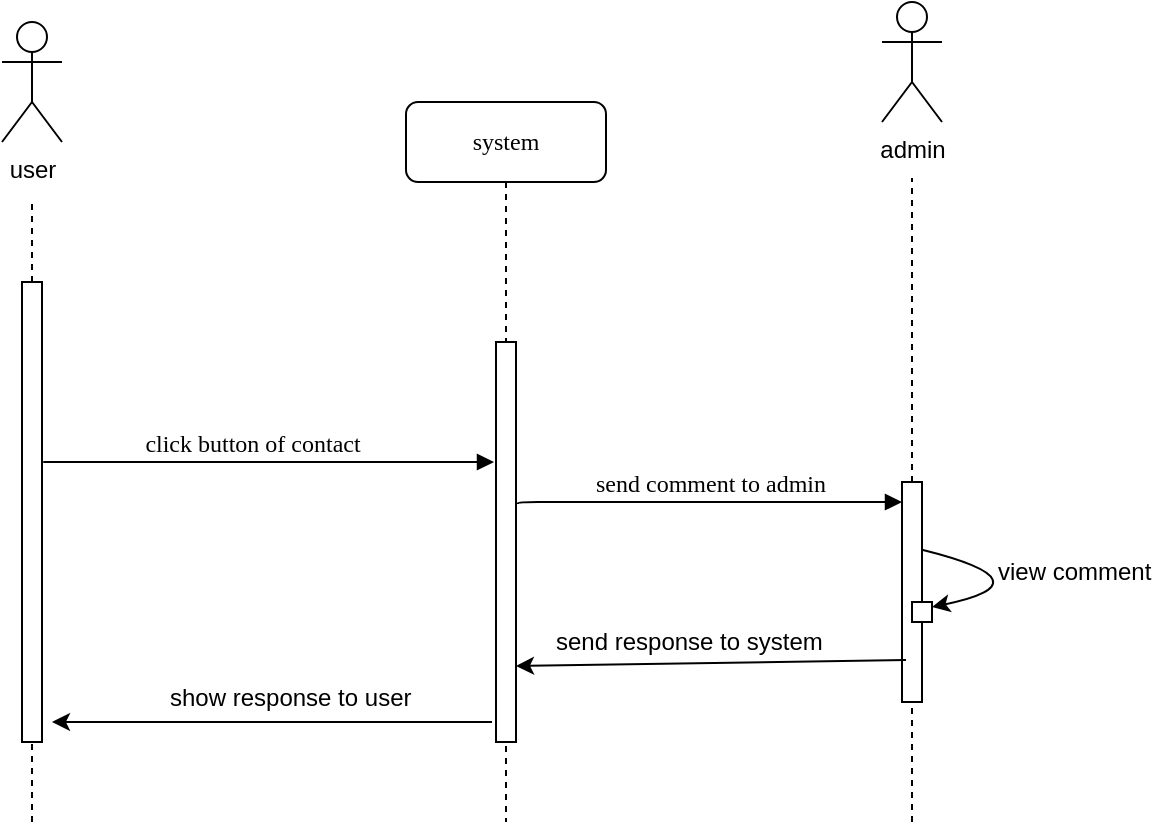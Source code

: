 <mxfile version="10.6.7" type="github"><diagram id="-CSnE69mioAJJ4sMIZVF" name="Page-1"><mxGraphModel dx="1250" dy="508" grid="1" gridSize="10" guides="1" tooltips="1" connect="1" arrows="1" fold="1" page="1" pageScale="1" pageWidth="850" pageHeight="1100" math="0" shadow="0"><root><mxCell id="0"/><mxCell id="1" parent="0"/><mxCell id="EZQeT7vIFTFaM2VvkzqS-1" value="system" style="shape=umlLifeline;perimeter=lifelinePerimeter;whiteSpace=wrap;html=1;container=1;collapsible=0;recursiveResize=0;outlineConnect=0;rounded=1;shadow=0;comic=0;labelBackgroundColor=none;strokeColor=#000000;strokeWidth=1;fillColor=#FFFFFF;fontFamily=Verdana;fontSize=12;fontColor=#000000;align=center;" parent="1" vertex="1"><mxGeometry x="337" y="80" width="100" height="360" as="geometry"/></mxCell><mxCell id="EZQeT7vIFTFaM2VvkzqS-2" value="" style="html=1;points=[];perimeter=orthogonalPerimeter;rounded=0;shadow=0;comic=0;labelBackgroundColor=none;strokeColor=#000000;strokeWidth=1;fillColor=#FFFFFF;fontFamily=Verdana;fontSize=12;fontColor=#000000;align=center;" parent="EZQeT7vIFTFaM2VvkzqS-1" vertex="1"><mxGeometry x="45" y="120" width="10" height="200" as="geometry"/></mxCell><mxCell id="EZQeT7vIFTFaM2VvkzqS-3" value="admin" style="shape=umlActor;verticalLabelPosition=bottom;labelBackgroundColor=#ffffff;verticalAlign=top;html=1;outlineConnect=0;" parent="1" vertex="1"><mxGeometry x="575" y="30" width="30" height="60" as="geometry"/></mxCell><mxCell id="EZQeT7vIFTFaM2VvkzqS-4" value="user" style="shape=umlActor;verticalLabelPosition=bottom;labelBackgroundColor=#ffffff;verticalAlign=top;html=1;outlineConnect=0;" parent="1" vertex="1"><mxGeometry x="135" y="40" width="30" height="60" as="geometry"/></mxCell><mxCell id="EZQeT7vIFTFaM2VvkzqS-5" value="" style="endArrow=none;dashed=1;html=1;" parent="1" source="EZQeT7vIFTFaM2VvkzqS-6" edge="1"><mxGeometry width="50" height="50" relative="1" as="geometry"><mxPoint x="150" y="681" as="sourcePoint"/><mxPoint x="150" y="130" as="targetPoint"/></mxGeometry></mxCell><mxCell id="EZQeT7vIFTFaM2VvkzqS-6" value="" style="html=1;points=[];perimeter=orthogonalPerimeter;rounded=0;shadow=0;comic=0;labelBackgroundColor=none;strokeColor=#000000;strokeWidth=1;fillColor=#FFFFFF;fontFamily=Verdana;fontSize=12;fontColor=#000000;align=center;" parent="1" vertex="1"><mxGeometry x="145" y="170" width="10" height="230" as="geometry"/></mxCell><mxCell id="EZQeT7vIFTFaM2VvkzqS-7" value="" style="endArrow=none;dashed=1;html=1;" parent="1" target="EZQeT7vIFTFaM2VvkzqS-6" edge="1"><mxGeometry width="50" height="50" relative="1" as="geometry"><mxPoint x="150" y="440" as="sourcePoint"/><mxPoint x="150" y="130" as="targetPoint"/></mxGeometry></mxCell><mxCell id="EZQeT7vIFTFaM2VvkzqS-8" value="click button of contact" style="html=1;verticalAlign=bottom;endArrow=block;labelBackgroundColor=none;fontFamily=Verdana;fontSize=12;edgeStyle=elbowEdgeStyle;elbow=vertical;" parent="1" edge="1"><mxGeometry x="-0.717" relative="1" as="geometry"><mxPoint x="316" y="260" as="sourcePoint"/><Array as="points"><mxPoint x="151" y="260"/></Array><mxPoint x="381" y="260" as="targetPoint"/><mxPoint as="offset"/></mxGeometry></mxCell><mxCell id="EZQeT7vIFTFaM2VvkzqS-9" value="send comment to admin" style="html=1;verticalAlign=bottom;endArrow=block;labelBackgroundColor=none;fontFamily=Verdana;fontSize=12;edgeStyle=elbowEdgeStyle;elbow=vertical;exitX=1.1;exitY=0.405;exitDx=0;exitDy=0;exitPerimeter=0;" parent="1" source="EZQeT7vIFTFaM2VvkzqS-2" edge="1"><mxGeometry relative="1" as="geometry"><mxPoint x="455" y="280" as="sourcePoint"/><Array as="points"><mxPoint x="460" y="280"/></Array><mxPoint x="585" y="280" as="targetPoint"/></mxGeometry></mxCell><mxCell id="EZQeT7vIFTFaM2VvkzqS-10" value="send response to system" style="text;html=1;resizable=0;points=[];autosize=1;align=left;verticalAlign=top;spacingTop=-4;" parent="1" vertex="1"><mxGeometry x="410" y="340" width="150" height="20" as="geometry"/></mxCell><mxCell id="EZQeT7vIFTFaM2VvkzqS-11" value="show response to user" style="text;html=1;resizable=0;points=[];autosize=1;align=left;verticalAlign=top;spacingTop=-4;" parent="1" vertex="1"><mxGeometry x="217" y="368" width="130" height="20" as="geometry"/></mxCell><mxCell id="EZQeT7vIFTFaM2VvkzqS-12" value="" style="endArrow=none;dashed=1;html=1;" parent="1" source="EZQeT7vIFTFaM2VvkzqS-15" edge="1"><mxGeometry width="50" height="50" relative="1" as="geometry"><mxPoint x="590" y="440" as="sourcePoint"/><mxPoint x="590" y="118" as="targetPoint"/></mxGeometry></mxCell><mxCell id="EZQeT7vIFTFaM2VvkzqS-15" value="" style="html=1;points=[];perimeter=orthogonalPerimeter;rounded=0;shadow=0;comic=0;labelBackgroundColor=none;strokeColor=#000000;strokeWidth=1;fillColor=#FFFFFF;fontFamily=Verdana;fontSize=12;fontColor=#000000;align=center;" parent="1" vertex="1"><mxGeometry x="585" y="270" width="10" height="110" as="geometry"/></mxCell><mxCell id="EZQeT7vIFTFaM2VvkzqS-16" value="" style="endArrow=none;dashed=1;html=1;" parent="1" target="EZQeT7vIFTFaM2VvkzqS-15" edge="1"><mxGeometry width="50" height="50" relative="1" as="geometry"><mxPoint x="590" y="440" as="sourcePoint"/><mxPoint x="590" y="118" as="targetPoint"/></mxGeometry></mxCell><mxCell id="EZQeT7vIFTFaM2VvkzqS-17" value="" style="whiteSpace=wrap;html=1;aspect=fixed;" parent="1" vertex="1"><mxGeometry x="590" y="330" width="10" height="10" as="geometry"/></mxCell><mxCell id="EZQeT7vIFTFaM2VvkzqS-18" value="" style="curved=1;endArrow=classic;html=1;entryX=1;entryY=0.25;entryDx=0;entryDy=0;exitX=1;exitY=0.308;exitDx=0;exitDy=0;exitPerimeter=0;" parent="1" source="EZQeT7vIFTFaM2VvkzqS-15" target="EZQeT7vIFTFaM2VvkzqS-17" edge="1"><mxGeometry width="50" height="50" relative="1" as="geometry"><mxPoint x="600" y="310" as="sourcePoint"/><mxPoint x="660" y="340" as="targetPoint"/><Array as="points"><mxPoint x="660" y="320"/></Array></mxGeometry></mxCell><mxCell id="EZQeT7vIFTFaM2VvkzqS-19" value="view comment" style="text;html=1;resizable=0;points=[];autosize=1;align=left;verticalAlign=top;spacingTop=-4;" parent="1" vertex="1"><mxGeometry x="631" y="305" width="90" height="20" as="geometry"/></mxCell><mxCell id="NqxPtBthAw7dNJnqU1MF-1" value="" style="endArrow=classic;html=1;" parent="1" edge="1"><mxGeometry width="50" height="50" relative="1" as="geometry"><mxPoint x="380" y="390" as="sourcePoint"/><mxPoint x="160" y="390" as="targetPoint"/></mxGeometry></mxCell><mxCell id="Wwp5kGNqxsYGK_O8cYRx-3" value="" style="endArrow=classic;html=1;entryX=1;entryY=0.81;entryDx=0;entryDy=0;entryPerimeter=0;exitX=0.2;exitY=0.809;exitDx=0;exitDy=0;exitPerimeter=0;" edge="1" parent="1" source="EZQeT7vIFTFaM2VvkzqS-15" target="EZQeT7vIFTFaM2VvkzqS-2"><mxGeometry width="50" height="50" relative="1" as="geometry"><mxPoint x="580" y="360" as="sourcePoint"/><mxPoint x="590" y="380" as="targetPoint"/></mxGeometry></mxCell></root></mxGraphModel></diagram></mxfile>